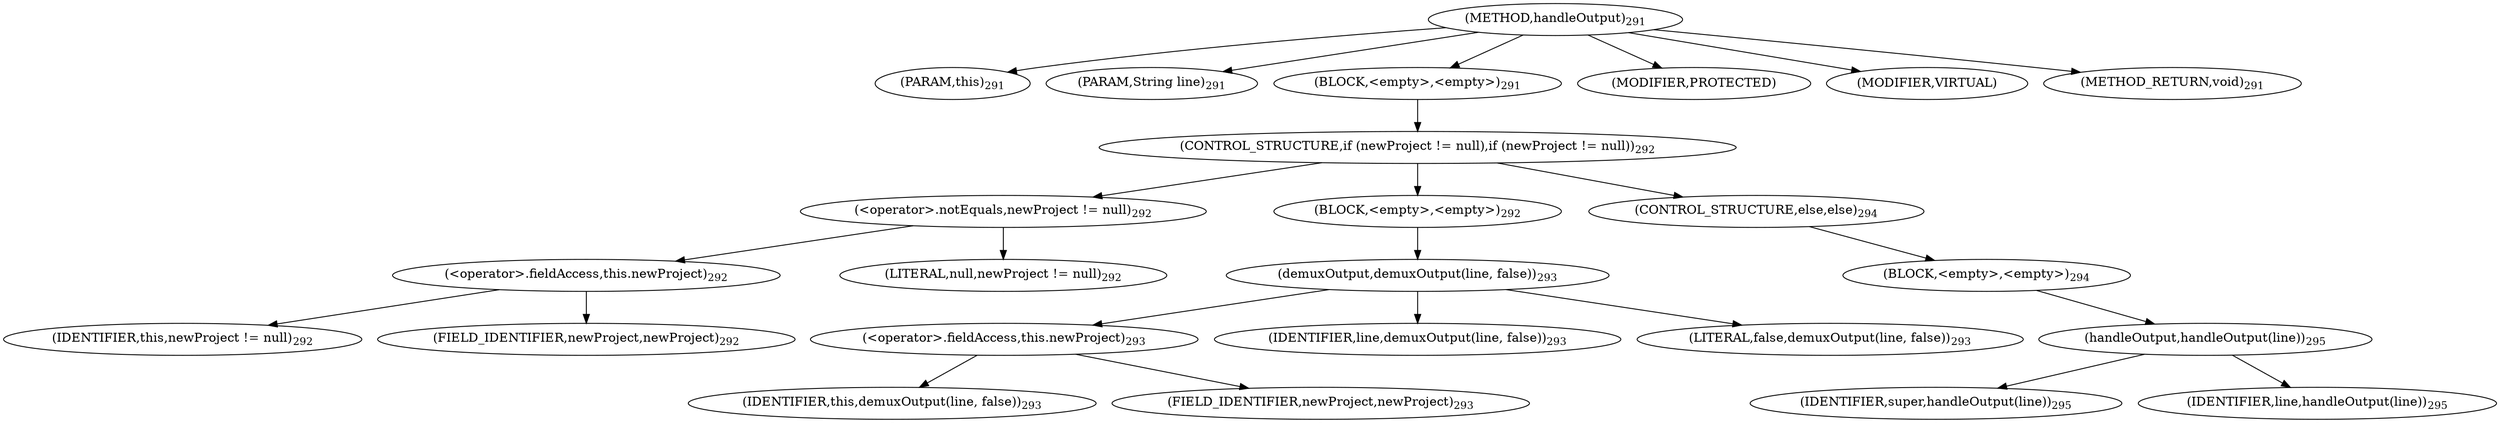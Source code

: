 digraph "handleOutput" {  
"543" [label = <(METHOD,handleOutput)<SUB>291</SUB>> ]
"544" [label = <(PARAM,this)<SUB>291</SUB>> ]
"545" [label = <(PARAM,String line)<SUB>291</SUB>> ]
"546" [label = <(BLOCK,&lt;empty&gt;,&lt;empty&gt;)<SUB>291</SUB>> ]
"547" [label = <(CONTROL_STRUCTURE,if (newProject != null),if (newProject != null))<SUB>292</SUB>> ]
"548" [label = <(&lt;operator&gt;.notEquals,newProject != null)<SUB>292</SUB>> ]
"549" [label = <(&lt;operator&gt;.fieldAccess,this.newProject)<SUB>292</SUB>> ]
"550" [label = <(IDENTIFIER,this,newProject != null)<SUB>292</SUB>> ]
"551" [label = <(FIELD_IDENTIFIER,newProject,newProject)<SUB>292</SUB>> ]
"552" [label = <(LITERAL,null,newProject != null)<SUB>292</SUB>> ]
"553" [label = <(BLOCK,&lt;empty&gt;,&lt;empty&gt;)<SUB>292</SUB>> ]
"554" [label = <(demuxOutput,demuxOutput(line, false))<SUB>293</SUB>> ]
"555" [label = <(&lt;operator&gt;.fieldAccess,this.newProject)<SUB>293</SUB>> ]
"556" [label = <(IDENTIFIER,this,demuxOutput(line, false))<SUB>293</SUB>> ]
"557" [label = <(FIELD_IDENTIFIER,newProject,newProject)<SUB>293</SUB>> ]
"558" [label = <(IDENTIFIER,line,demuxOutput(line, false))<SUB>293</SUB>> ]
"559" [label = <(LITERAL,false,demuxOutput(line, false))<SUB>293</SUB>> ]
"560" [label = <(CONTROL_STRUCTURE,else,else)<SUB>294</SUB>> ]
"561" [label = <(BLOCK,&lt;empty&gt;,&lt;empty&gt;)<SUB>294</SUB>> ]
"562" [label = <(handleOutput,handleOutput(line))<SUB>295</SUB>> ]
"563" [label = <(IDENTIFIER,super,handleOutput(line))<SUB>295</SUB>> ]
"564" [label = <(IDENTIFIER,line,handleOutput(line))<SUB>295</SUB>> ]
"565" [label = <(MODIFIER,PROTECTED)> ]
"566" [label = <(MODIFIER,VIRTUAL)> ]
"567" [label = <(METHOD_RETURN,void)<SUB>291</SUB>> ]
  "543" -> "544" 
  "543" -> "545" 
  "543" -> "546" 
  "543" -> "565" 
  "543" -> "566" 
  "543" -> "567" 
  "546" -> "547" 
  "547" -> "548" 
  "547" -> "553" 
  "547" -> "560" 
  "548" -> "549" 
  "548" -> "552" 
  "549" -> "550" 
  "549" -> "551" 
  "553" -> "554" 
  "554" -> "555" 
  "554" -> "558" 
  "554" -> "559" 
  "555" -> "556" 
  "555" -> "557" 
  "560" -> "561" 
  "561" -> "562" 
  "562" -> "563" 
  "562" -> "564" 
}
